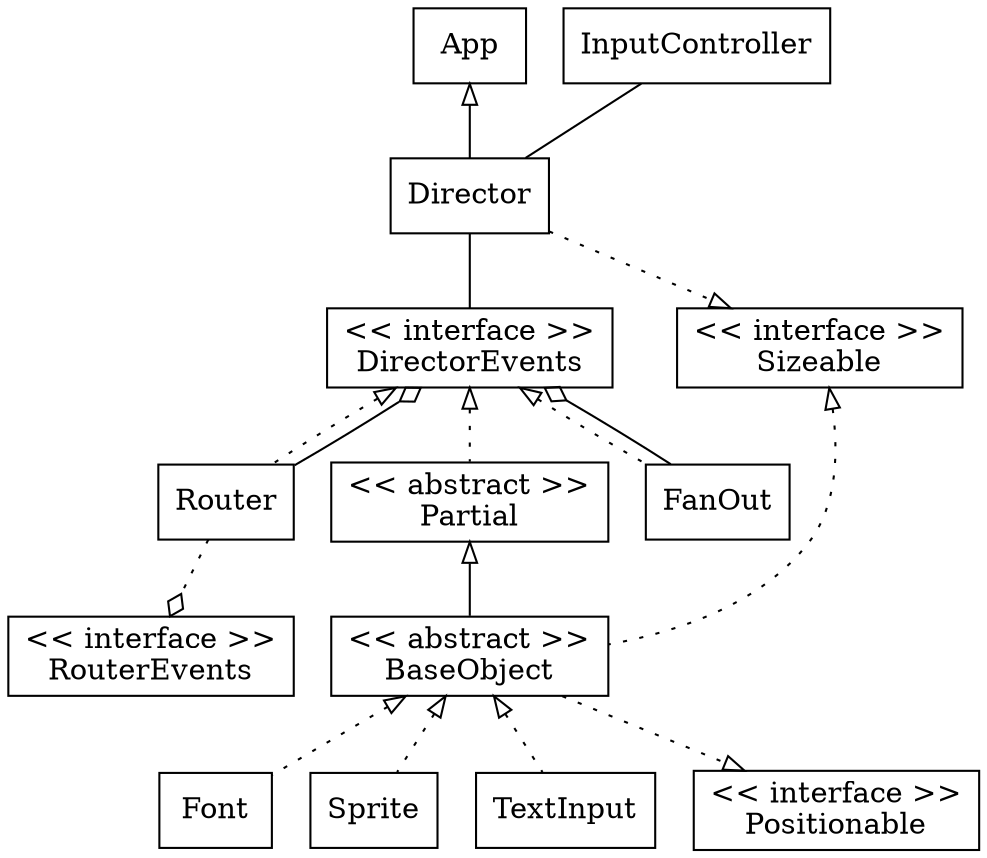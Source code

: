 digraph G {
    node [shape=box]

    subgraph extends {
        edge [dir=back, arrowtail=onormal]
        App -> Director [weight=8]
        Partial -> BaseObject [weight=8]
    }

    subgraph aggregations {
        edge [arrowhead=odiamond]
        FanOut -> DirectorEvents
        Router -> DirectorEvents
        Router -> RouterEvents [style=dotted]
    }

    subgraph relations {
        edge [arrowhead=none]
        Director -> DirectorEvents [weight=8]
        InputController -> Director
    }

    subgraph implements {
        edge [style=dotted, dir=back, arrowtail=onormal, arrowhead=onormal]
        BaseObject -> Font
        BaseObject -> Sprite
        BaseObject -> TextInput
        DirectorEvents -> FanOut
        DirectorEvents -> Partial [weight=8]
        DirectorEvents -> Router
        Sizeable -> BaseObject
        BaseObject -> Positionable [dir=normal]
        Director -> Sizeable [dir=normal]
    }

    BaseObject [label="<< abstract >>\nBaseObject"]
    DirectorEvents [label="<< interface >>\nDirectorEvents"]
    RouterEvents [label="<< interface >>\nRouterEvents"]
    Partial [label="<< abstract >>\nPartial"]
    Positionable [label="<< interface >>\nPositionable"]
    Sizeable [label="<< interface >>\nSizeable"]
}
